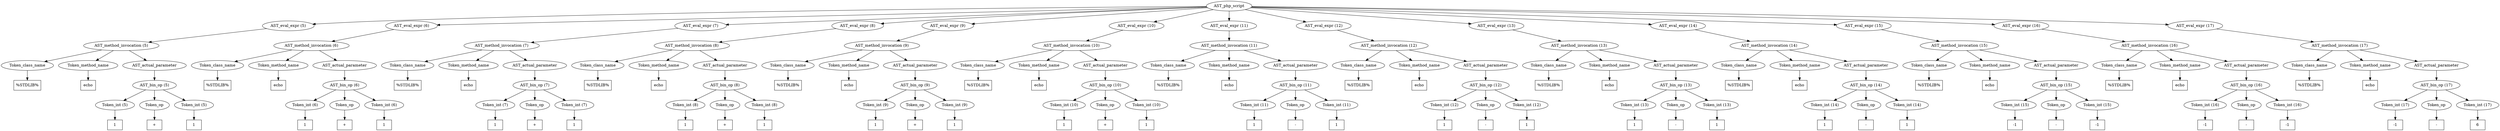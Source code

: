 /*
 * AST in dot format generated by phc -- the PHP compiler
 */

digraph AST {
node_0 [label="AST_php_script"];
node_1 [label="AST_eval_expr (5)"];
node_2 [label="AST_method_invocation (5)"];
node_3 [label="Token_class_name"];
node_4 [label="%STDLIB%", shape=box]
node_3 -> node_4;
node_5 [label="Token_method_name"];
node_6 [label="echo", shape=box]
node_5 -> node_6;
node_7 [label="AST_actual_parameter"];
node_8 [label="AST_bin_op (5)"];
node_9 [label="Token_int (5)"];
node_10 [label="1", shape=box]
node_9 -> node_10;
node_11 [label="Token_op"];
node_12 [label="+", shape=box]
node_11 -> node_12;
node_13 [label="Token_int (5)"];
node_14 [label="1", shape=box]
node_13 -> node_14;
node_8 -> node_13;
node_8 -> node_11;
node_8 -> node_9;
node_7 -> node_8;
node_2 -> node_7;
node_2 -> node_5;
node_2 -> node_3;
node_1 -> node_2;
node_15 [label="AST_eval_expr (6)"];
node_16 [label="AST_method_invocation (6)"];
node_17 [label="Token_class_name"];
node_18 [label="%STDLIB%", shape=box]
node_17 -> node_18;
node_19 [label="Token_method_name"];
node_20 [label="echo", shape=box]
node_19 -> node_20;
node_21 [label="AST_actual_parameter"];
node_22 [label="AST_bin_op (6)"];
node_23 [label="Token_int (6)"];
node_24 [label="1", shape=box]
node_23 -> node_24;
node_25 [label="Token_op"];
node_26 [label="+", shape=box]
node_25 -> node_26;
node_27 [label="Token_int (6)"];
node_28 [label="1", shape=box]
node_27 -> node_28;
node_22 -> node_27;
node_22 -> node_25;
node_22 -> node_23;
node_21 -> node_22;
node_16 -> node_21;
node_16 -> node_19;
node_16 -> node_17;
node_15 -> node_16;
node_29 [label="AST_eval_expr (7)"];
node_30 [label="AST_method_invocation (7)"];
node_31 [label="Token_class_name"];
node_32 [label="%STDLIB%", shape=box]
node_31 -> node_32;
node_33 [label="Token_method_name"];
node_34 [label="echo", shape=box]
node_33 -> node_34;
node_35 [label="AST_actual_parameter"];
node_36 [label="AST_bin_op (7)"];
node_37 [label="Token_int (7)"];
node_38 [label="1", shape=box]
node_37 -> node_38;
node_39 [label="Token_op"];
node_40 [label="+", shape=box]
node_39 -> node_40;
node_41 [label="Token_int (7)"];
node_42 [label="1", shape=box]
node_41 -> node_42;
node_36 -> node_41;
node_36 -> node_39;
node_36 -> node_37;
node_35 -> node_36;
node_30 -> node_35;
node_30 -> node_33;
node_30 -> node_31;
node_29 -> node_30;
node_43 [label="AST_eval_expr (8)"];
node_44 [label="AST_method_invocation (8)"];
node_45 [label="Token_class_name"];
node_46 [label="%STDLIB%", shape=box]
node_45 -> node_46;
node_47 [label="Token_method_name"];
node_48 [label="echo", shape=box]
node_47 -> node_48;
node_49 [label="AST_actual_parameter"];
node_50 [label="AST_bin_op (8)"];
node_51 [label="Token_int (8)"];
node_52 [label="1", shape=box]
node_51 -> node_52;
node_53 [label="Token_op"];
node_54 [label="+", shape=box]
node_53 -> node_54;
node_55 [label="Token_int (8)"];
node_56 [label="1", shape=box]
node_55 -> node_56;
node_50 -> node_55;
node_50 -> node_53;
node_50 -> node_51;
node_49 -> node_50;
node_44 -> node_49;
node_44 -> node_47;
node_44 -> node_45;
node_43 -> node_44;
node_57 [label="AST_eval_expr (9)"];
node_58 [label="AST_method_invocation (9)"];
node_59 [label="Token_class_name"];
node_60 [label="%STDLIB%", shape=box]
node_59 -> node_60;
node_61 [label="Token_method_name"];
node_62 [label="echo", shape=box]
node_61 -> node_62;
node_63 [label="AST_actual_parameter"];
node_64 [label="AST_bin_op (9)"];
node_65 [label="Token_int (9)"];
node_66 [label="1", shape=box]
node_65 -> node_66;
node_67 [label="Token_op"];
node_68 [label="+", shape=box]
node_67 -> node_68;
node_69 [label="Token_int (9)"];
node_70 [label="1", shape=box]
node_69 -> node_70;
node_64 -> node_69;
node_64 -> node_67;
node_64 -> node_65;
node_63 -> node_64;
node_58 -> node_63;
node_58 -> node_61;
node_58 -> node_59;
node_57 -> node_58;
node_71 [label="AST_eval_expr (10)"];
node_72 [label="AST_method_invocation (10)"];
node_73 [label="Token_class_name"];
node_74 [label="%STDLIB%", shape=box]
node_73 -> node_74;
node_75 [label="Token_method_name"];
node_76 [label="echo", shape=box]
node_75 -> node_76;
node_77 [label="AST_actual_parameter"];
node_78 [label="AST_bin_op (10)"];
node_79 [label="Token_int (10)"];
node_80 [label="1", shape=box]
node_79 -> node_80;
node_81 [label="Token_op"];
node_82 [label="+", shape=box]
node_81 -> node_82;
node_83 [label="Token_int (10)"];
node_84 [label="1", shape=box]
node_83 -> node_84;
node_78 -> node_83;
node_78 -> node_81;
node_78 -> node_79;
node_77 -> node_78;
node_72 -> node_77;
node_72 -> node_75;
node_72 -> node_73;
node_71 -> node_72;
node_85 [label="AST_eval_expr (11)"];
node_86 [label="AST_method_invocation (11)"];
node_87 [label="Token_class_name"];
node_88 [label="%STDLIB%", shape=box]
node_87 -> node_88;
node_89 [label="Token_method_name"];
node_90 [label="echo", shape=box]
node_89 -> node_90;
node_91 [label="AST_actual_parameter"];
node_92 [label="AST_bin_op (11)"];
node_93 [label="Token_int (11)"];
node_94 [label="1", shape=box]
node_93 -> node_94;
node_95 [label="Token_op"];
node_96 [label="-", shape=box]
node_95 -> node_96;
node_97 [label="Token_int (11)"];
node_98 [label="1", shape=box]
node_97 -> node_98;
node_92 -> node_97;
node_92 -> node_95;
node_92 -> node_93;
node_91 -> node_92;
node_86 -> node_91;
node_86 -> node_89;
node_86 -> node_87;
node_85 -> node_86;
node_99 [label="AST_eval_expr (12)"];
node_100 [label="AST_method_invocation (12)"];
node_101 [label="Token_class_name"];
node_102 [label="%STDLIB%", shape=box]
node_101 -> node_102;
node_103 [label="Token_method_name"];
node_104 [label="echo", shape=box]
node_103 -> node_104;
node_105 [label="AST_actual_parameter"];
node_106 [label="AST_bin_op (12)"];
node_107 [label="Token_int (12)"];
node_108 [label="1", shape=box]
node_107 -> node_108;
node_109 [label="Token_op"];
node_110 [label="-", shape=box]
node_109 -> node_110;
node_111 [label="Token_int (12)"];
node_112 [label="1", shape=box]
node_111 -> node_112;
node_106 -> node_111;
node_106 -> node_109;
node_106 -> node_107;
node_105 -> node_106;
node_100 -> node_105;
node_100 -> node_103;
node_100 -> node_101;
node_99 -> node_100;
node_113 [label="AST_eval_expr (13)"];
node_114 [label="AST_method_invocation (13)"];
node_115 [label="Token_class_name"];
node_116 [label="%STDLIB%", shape=box]
node_115 -> node_116;
node_117 [label="Token_method_name"];
node_118 [label="echo", shape=box]
node_117 -> node_118;
node_119 [label="AST_actual_parameter"];
node_120 [label="AST_bin_op (13)"];
node_121 [label="Token_int (13)"];
node_122 [label="1", shape=box]
node_121 -> node_122;
node_123 [label="Token_op"];
node_124 [label="-", shape=box]
node_123 -> node_124;
node_125 [label="Token_int (13)"];
node_126 [label="1", shape=box]
node_125 -> node_126;
node_120 -> node_125;
node_120 -> node_123;
node_120 -> node_121;
node_119 -> node_120;
node_114 -> node_119;
node_114 -> node_117;
node_114 -> node_115;
node_113 -> node_114;
node_127 [label="AST_eval_expr (14)"];
node_128 [label="AST_method_invocation (14)"];
node_129 [label="Token_class_name"];
node_130 [label="%STDLIB%", shape=box]
node_129 -> node_130;
node_131 [label="Token_method_name"];
node_132 [label="echo", shape=box]
node_131 -> node_132;
node_133 [label="AST_actual_parameter"];
node_134 [label="AST_bin_op (14)"];
node_135 [label="Token_int (14)"];
node_136 [label="1", shape=box]
node_135 -> node_136;
node_137 [label="Token_op"];
node_138 [label="-", shape=box]
node_137 -> node_138;
node_139 [label="Token_int (14)"];
node_140 [label="1", shape=box]
node_139 -> node_140;
node_134 -> node_139;
node_134 -> node_137;
node_134 -> node_135;
node_133 -> node_134;
node_128 -> node_133;
node_128 -> node_131;
node_128 -> node_129;
node_127 -> node_128;
node_141 [label="AST_eval_expr (15)"];
node_142 [label="AST_method_invocation (15)"];
node_143 [label="Token_class_name"];
node_144 [label="%STDLIB%", shape=box]
node_143 -> node_144;
node_145 [label="Token_method_name"];
node_146 [label="echo", shape=box]
node_145 -> node_146;
node_147 [label="AST_actual_parameter"];
node_148 [label="AST_bin_op (15)"];
node_149 [label="Token_int (15)"];
node_150 [label="-1", shape=box]
node_149 -> node_150;
node_151 [label="Token_op"];
node_152 [label="-", shape=box]
node_151 -> node_152;
node_153 [label="Token_int (15)"];
node_154 [label="-1", shape=box]
node_153 -> node_154;
node_148 -> node_153;
node_148 -> node_151;
node_148 -> node_149;
node_147 -> node_148;
node_142 -> node_147;
node_142 -> node_145;
node_142 -> node_143;
node_141 -> node_142;
node_155 [label="AST_eval_expr (16)"];
node_156 [label="AST_method_invocation (16)"];
node_157 [label="Token_class_name"];
node_158 [label="%STDLIB%", shape=box]
node_157 -> node_158;
node_159 [label="Token_method_name"];
node_160 [label="echo", shape=box]
node_159 -> node_160;
node_161 [label="AST_actual_parameter"];
node_162 [label="AST_bin_op (16)"];
node_163 [label="Token_int (16)"];
node_164 [label="-1", shape=box]
node_163 -> node_164;
node_165 [label="Token_op"];
node_166 [label="-", shape=box]
node_165 -> node_166;
node_167 [label="Token_int (16)"];
node_168 [label="-1", shape=box]
node_167 -> node_168;
node_162 -> node_167;
node_162 -> node_165;
node_162 -> node_163;
node_161 -> node_162;
node_156 -> node_161;
node_156 -> node_159;
node_156 -> node_157;
node_155 -> node_156;
node_169 [label="AST_eval_expr (17)"];
node_170 [label="AST_method_invocation (17)"];
node_171 [label="Token_class_name"];
node_172 [label="%STDLIB%", shape=box]
node_171 -> node_172;
node_173 [label="Token_method_name"];
node_174 [label="echo", shape=box]
node_173 -> node_174;
node_175 [label="AST_actual_parameter"];
node_176 [label="AST_bin_op (17)"];
node_177 [label="Token_int (17)"];
node_178 [label="-1", shape=box]
node_177 -> node_178;
node_179 [label="Token_op"];
node_180 [label="-", shape=box]
node_179 -> node_180;
node_181 [label="Token_int (17)"];
node_182 [label="6", shape=box]
node_181 -> node_182;
node_176 -> node_181;
node_176 -> node_179;
node_176 -> node_177;
node_175 -> node_176;
node_170 -> node_175;
node_170 -> node_173;
node_170 -> node_171;
node_169 -> node_170;
node_0 -> node_169;
node_0 -> node_155;
node_0 -> node_141;
node_0 -> node_127;
node_0 -> node_113;
node_0 -> node_99;
node_0 -> node_85;
node_0 -> node_71;
node_0 -> node_57;
node_0 -> node_43;
node_0 -> node_29;
node_0 -> node_15;
node_0 -> node_1;
}
